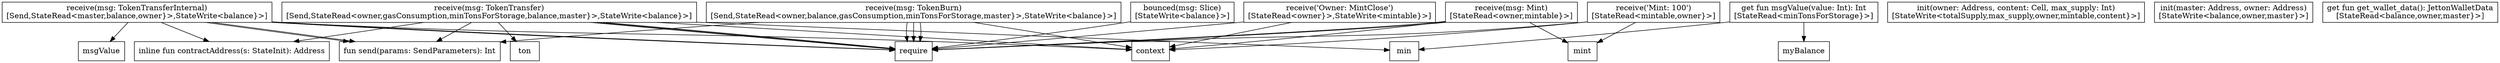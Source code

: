 digraph "CallGraph" {
    node [shape=box];
    node_13 [label="inline fun contractAddress(s: StateInit): Address"];
    node_15 [label="fun send(params: SendParameters): Int"];
    node_17 [label="init(owner: Address, content: Cell, max_supply: Int)
[StateWrite<totalSupply,max_supply,owner,mintable,content}>]"];
    node_18 [label="receive(msg: Mint)
[StateRead<owner,mintable}>]"];
    node_19 [label="receive('Mint: 100')
[StateRead<mintable,owner}>]"];
    node_20 [label="receive('Owner: MintClose')
[StateRead<owner}>,StateWrite<mintable}>]"];
    node_21 [label="init(master: Address, owner: Address)
[StateWrite<balance,owner,master}>]"];
    node_22 [label="receive(msg: TokenTransfer)
[Send,StateRead<owner,gasConsumption,minTonsForStorage,balance,master}>,StateWrite<balance}>]"];
    node_23 [label="receive(msg: TokenTransferInternal)
[Send,StateRead<master,balance,owner}>,StateWrite<balance}>]"];
    node_24 [label="get fun msgValue(value: Int): Int
[StateRead<minTonsForStorage}>]"];
    node_25 [label="receive(msg: TokenBurn)
[Send,StateRead<owner,balance,gasConsumption,minTonsForStorage,master}>,StateWrite<balance}>]"];
    node_26 [label="bounced(msg: Slice)
[StateWrite<balance}>]"];
    node_27 [label="get fun get_wallet_data(): JettonWalletData
[StateRead<balance,owner,master}>]"];
    node_28 [label="context"];
    node_29 [label="require"];
    node_30 [label="mint"];
    node_31 [label="min"];
    node_32 [label="ton"];
    node_33 [label="msgValue"];
    node_34 [label="myBalance"];
    node_18 -> node_28;
    node_18 -> node_29;
    node_18 -> node_29;
    node_18 -> node_30;
    node_19 -> node_28;
    node_19 -> node_29;
    node_19 -> node_30;
    node_20 -> node_28;
    node_20 -> node_29;
    node_22 -> node_28;
    node_22 -> node_29;
    node_22 -> node_29;
    node_22 -> node_31;
    node_22 -> node_32;
    node_22 -> node_29;
    node_22 -> node_13;
    node_22 -> node_15;
    node_23 -> node_28;
    node_23 -> node_29;
    node_23 -> node_13;
    node_23 -> node_29;
    node_23 -> node_15;
    node_23 -> node_33;
    node_23 -> node_15;
    node_24 -> node_34;
    node_24 -> node_31;
    node_25 -> node_28;
    node_25 -> node_29;
    node_25 -> node_29;
    node_25 -> node_29;
    node_25 -> node_15;
    node_26 -> node_29;
}
